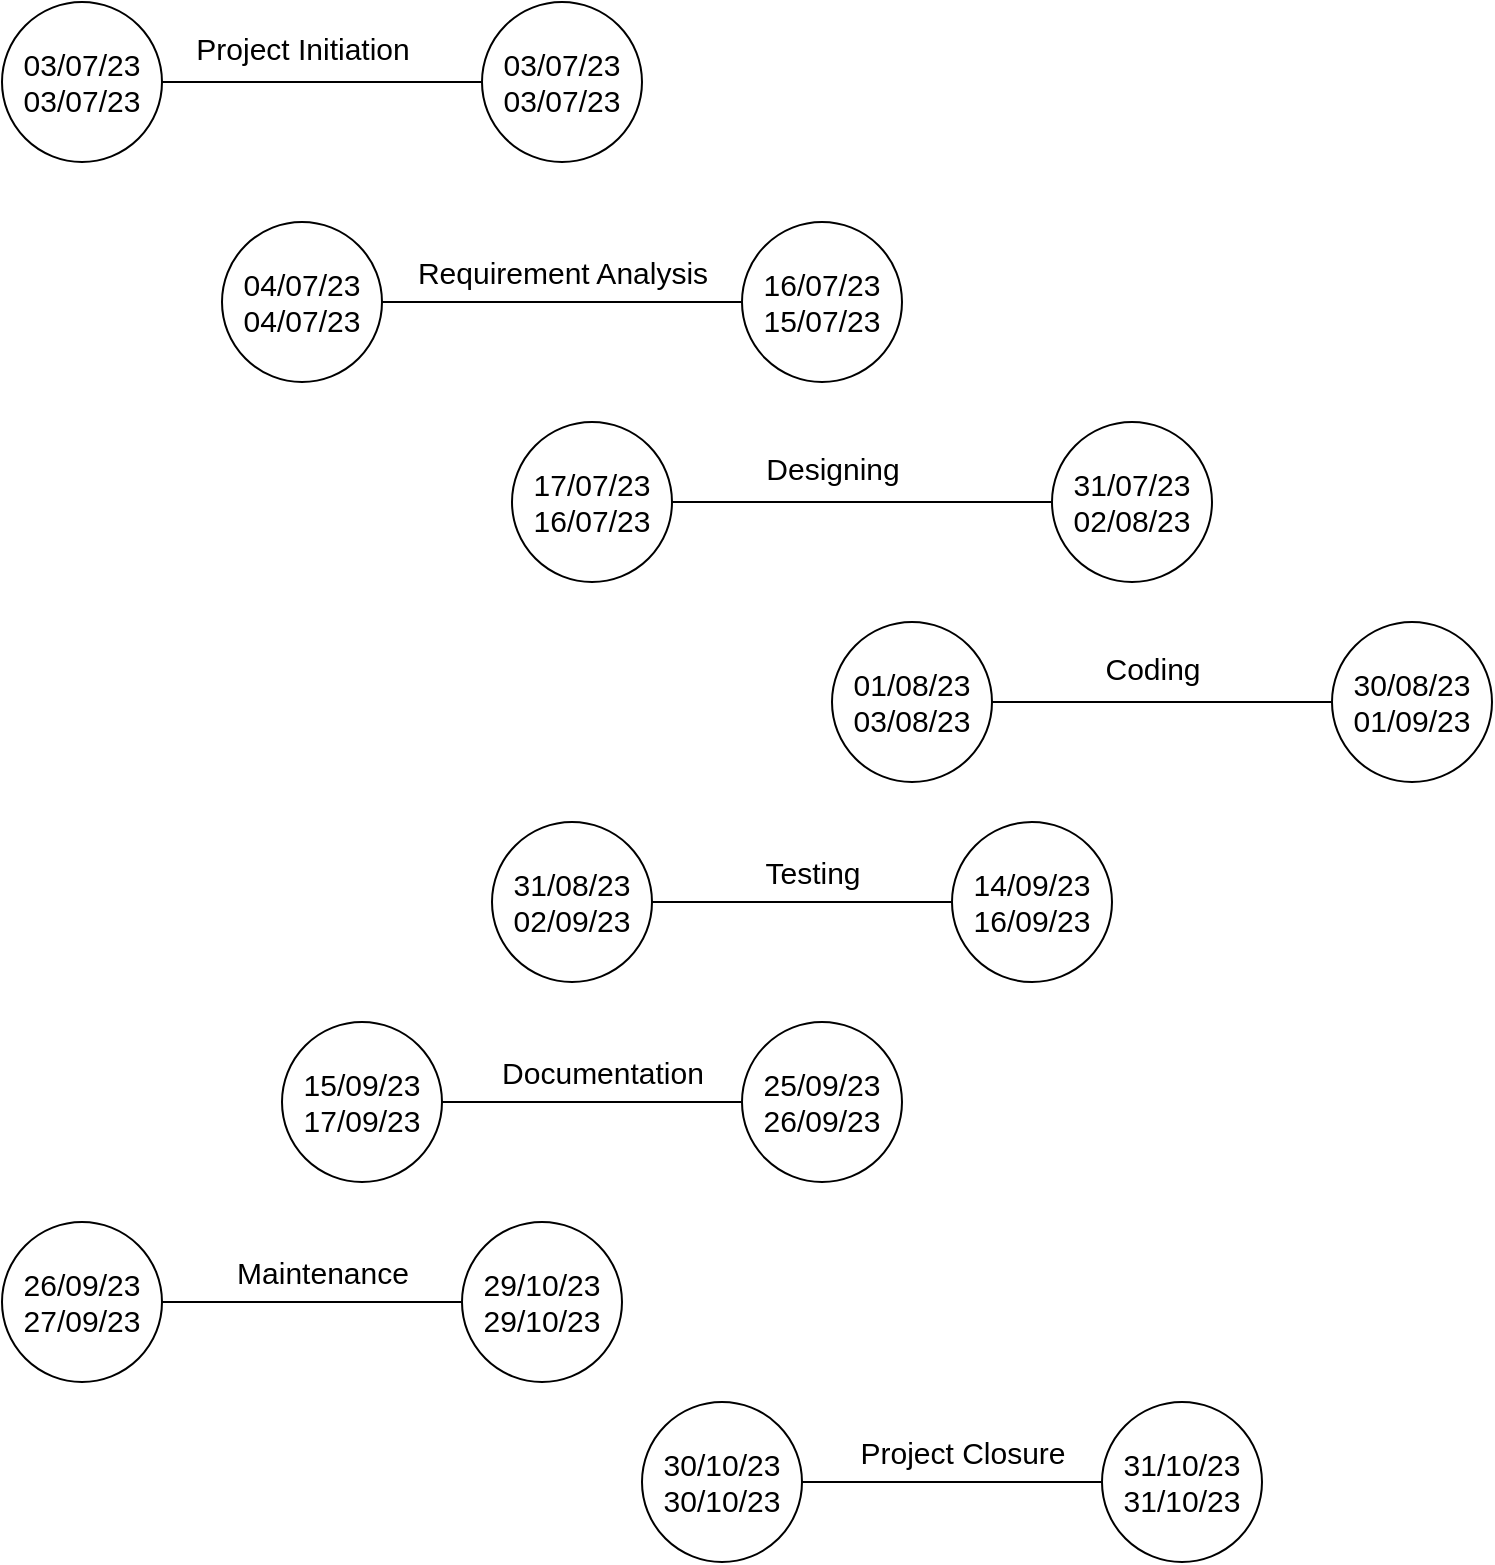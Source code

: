 <mxfile version="22.0.4" type="device">
  <diagram name="Page-1" id="Xt1Z6AxJajSEo_a2TMJG">
    <mxGraphModel dx="1584" dy="656" grid="1" gridSize="10" guides="1" tooltips="1" connect="1" arrows="1" fold="1" page="1" pageScale="1" pageWidth="850" pageHeight="1100" math="0" shadow="0">
      <root>
        <mxCell id="0" />
        <mxCell id="1" parent="0" />
        <mxCell id="FgL4tiW9ZXgM-cEQ66zf-1" value="&lt;font style=&quot;font-size: 15px;&quot;&gt;03/07/23&lt;br&gt;03/07/23&lt;/font&gt;" style="ellipse;whiteSpace=wrap;html=1;aspect=fixed;" vertex="1" parent="1">
          <mxGeometry x="30" y="30" width="80" height="80" as="geometry" />
        </mxCell>
        <mxCell id="FgL4tiW9ZXgM-cEQ66zf-2" value="&lt;font style=&quot;font-size: 15px;&quot;&gt;03/07/23&lt;br&gt;03/07/23&lt;/font&gt;" style="ellipse;whiteSpace=wrap;html=1;aspect=fixed;" vertex="1" parent="1">
          <mxGeometry x="270" y="30" width="80" height="80" as="geometry" />
        </mxCell>
        <mxCell id="FgL4tiW9ZXgM-cEQ66zf-3" value="&lt;font style=&quot;font-size: 15px;&quot;&gt;04/07/23&lt;br&gt;04/07/23&lt;/font&gt;" style="ellipse;whiteSpace=wrap;html=1;aspect=fixed;" vertex="1" parent="1">
          <mxGeometry x="140" y="140" width="80" height="80" as="geometry" />
        </mxCell>
        <mxCell id="FgL4tiW9ZXgM-cEQ66zf-4" value="&lt;font style=&quot;font-size: 15px;&quot;&gt;16/07/23&lt;br&gt;15/07/23&lt;/font&gt;" style="ellipse;whiteSpace=wrap;html=1;aspect=fixed;" vertex="1" parent="1">
          <mxGeometry x="400" y="140" width="80" height="80" as="geometry" />
        </mxCell>
        <mxCell id="FgL4tiW9ZXgM-cEQ66zf-5" value="&lt;font style=&quot;font-size: 15px;&quot;&gt;17/07/23&lt;br&gt;16/07/23&lt;/font&gt;" style="ellipse;whiteSpace=wrap;html=1;aspect=fixed;" vertex="1" parent="1">
          <mxGeometry x="285" y="240" width="80" height="80" as="geometry" />
        </mxCell>
        <mxCell id="FgL4tiW9ZXgM-cEQ66zf-6" value="&lt;font style=&quot;font-size: 15px;&quot;&gt;31/07/23&lt;br&gt;02/08/23&lt;/font&gt;" style="ellipse;whiteSpace=wrap;html=1;aspect=fixed;" vertex="1" parent="1">
          <mxGeometry x="555" y="240" width="80" height="80" as="geometry" />
        </mxCell>
        <mxCell id="FgL4tiW9ZXgM-cEQ66zf-7" value="&lt;font style=&quot;font-size: 15px;&quot;&gt;01/08/23&lt;br&gt;03/08/23&lt;/font&gt;" style="ellipse;whiteSpace=wrap;html=1;aspect=fixed;" vertex="1" parent="1">
          <mxGeometry x="445" y="340" width="80" height="80" as="geometry" />
        </mxCell>
        <mxCell id="FgL4tiW9ZXgM-cEQ66zf-8" value="&lt;font style=&quot;font-size: 15px;&quot;&gt;30/08/23&lt;br&gt;01/09/23&lt;/font&gt;" style="ellipse;whiteSpace=wrap;html=1;aspect=fixed;" vertex="1" parent="1">
          <mxGeometry x="695" y="340" width="80" height="80" as="geometry" />
        </mxCell>
        <mxCell id="FgL4tiW9ZXgM-cEQ66zf-9" value="" style="endArrow=none;html=1;rounded=0;entryX=0;entryY=0.5;entryDx=0;entryDy=0;exitX=1;exitY=0.5;exitDx=0;exitDy=0;" edge="1" parent="1" source="FgL4tiW9ZXgM-cEQ66zf-1" target="FgL4tiW9ZXgM-cEQ66zf-2">
          <mxGeometry width="50" height="50" relative="1" as="geometry">
            <mxPoint x="190" y="270" as="sourcePoint" />
            <mxPoint x="240" y="220" as="targetPoint" />
          </mxGeometry>
        </mxCell>
        <mxCell id="FgL4tiW9ZXgM-cEQ66zf-10" value="&lt;font style=&quot;font-size: 15px;&quot;&gt;Project Initiation&lt;/font&gt;" style="text;html=1;align=center;verticalAlign=middle;resizable=0;points=[];autosize=1;strokeColor=none;fillColor=none;" vertex="1" parent="1">
          <mxGeometry x="115" y="38" width="130" height="30" as="geometry" />
        </mxCell>
        <mxCell id="FgL4tiW9ZXgM-cEQ66zf-11" value="" style="endArrow=none;html=1;rounded=0;entryX=0;entryY=0.5;entryDx=0;entryDy=0;exitX=1;exitY=0.5;exitDx=0;exitDy=0;" edge="1" parent="1" source="FgL4tiW9ZXgM-cEQ66zf-3" target="FgL4tiW9ZXgM-cEQ66zf-4">
          <mxGeometry width="50" height="50" relative="1" as="geometry">
            <mxPoint x="240" y="260" as="sourcePoint" />
            <mxPoint x="290" y="210" as="targetPoint" />
          </mxGeometry>
        </mxCell>
        <mxCell id="FgL4tiW9ZXgM-cEQ66zf-12" value="&lt;font style=&quot;font-size: 15px;&quot;&gt;Requirement Analysis&lt;/font&gt;" style="text;html=1;align=center;verticalAlign=middle;resizable=0;points=[];autosize=1;strokeColor=none;fillColor=none;" vertex="1" parent="1">
          <mxGeometry x="225" y="150" width="170" height="30" as="geometry" />
        </mxCell>
        <mxCell id="FgL4tiW9ZXgM-cEQ66zf-13" value="" style="endArrow=none;html=1;rounded=0;entryX=0;entryY=0.5;entryDx=0;entryDy=0;exitX=1;exitY=0.5;exitDx=0;exitDy=0;" edge="1" parent="1" source="FgL4tiW9ZXgM-cEQ66zf-5" target="FgL4tiW9ZXgM-cEQ66zf-6">
          <mxGeometry width="50" height="50" relative="1" as="geometry">
            <mxPoint x="315" y="240" as="sourcePoint" />
            <mxPoint x="365" y="190" as="targetPoint" />
          </mxGeometry>
        </mxCell>
        <mxCell id="FgL4tiW9ZXgM-cEQ66zf-14" value="&lt;font style=&quot;font-size: 15px;&quot;&gt;Designing&lt;/font&gt;" style="text;html=1;align=center;verticalAlign=middle;resizable=0;points=[];autosize=1;strokeColor=none;fillColor=none;" vertex="1" parent="1">
          <mxGeometry x="400" y="248" width="90" height="30" as="geometry" />
        </mxCell>
        <mxCell id="FgL4tiW9ZXgM-cEQ66zf-15" value="" style="endArrow=none;html=1;rounded=0;exitX=1;exitY=0.5;exitDx=0;exitDy=0;entryX=0;entryY=0.5;entryDx=0;entryDy=0;" edge="1" parent="1" source="FgL4tiW9ZXgM-cEQ66zf-7" target="FgL4tiW9ZXgM-cEQ66zf-8">
          <mxGeometry width="50" height="50" relative="1" as="geometry">
            <mxPoint x="560" y="410" as="sourcePoint" />
            <mxPoint x="685" y="380" as="targetPoint" />
          </mxGeometry>
        </mxCell>
        <mxCell id="FgL4tiW9ZXgM-cEQ66zf-16" value="&lt;font style=&quot;font-size: 15px;&quot;&gt;Coding&lt;/font&gt;" style="text;html=1;align=center;verticalAlign=middle;resizable=0;points=[];autosize=1;strokeColor=none;fillColor=none;" vertex="1" parent="1">
          <mxGeometry x="570" y="348" width="70" height="30" as="geometry" />
        </mxCell>
        <mxCell id="FgL4tiW9ZXgM-cEQ66zf-17" value="&lt;font style=&quot;font-size: 15px;&quot;&gt;31/08/23&lt;br&gt;02/09/23&lt;/font&gt;" style="ellipse;whiteSpace=wrap;html=1;aspect=fixed;" vertex="1" parent="1">
          <mxGeometry x="275" y="440" width="80" height="80" as="geometry" />
        </mxCell>
        <mxCell id="FgL4tiW9ZXgM-cEQ66zf-18" value="&lt;font style=&quot;font-size: 15px;&quot;&gt;14/09/23&lt;br&gt;16/09/23&lt;/font&gt;" style="ellipse;whiteSpace=wrap;html=1;aspect=fixed;" vertex="1" parent="1">
          <mxGeometry x="505" y="440" width="80" height="80" as="geometry" />
        </mxCell>
        <mxCell id="FgL4tiW9ZXgM-cEQ66zf-19" value="" style="endArrow=none;html=1;rounded=0;exitX=1;exitY=0.5;exitDx=0;exitDy=0;entryX=0;entryY=0.5;entryDx=0;entryDy=0;" edge="1" parent="1" source="FgL4tiW9ZXgM-cEQ66zf-17" target="FgL4tiW9ZXgM-cEQ66zf-18">
          <mxGeometry width="50" height="50" relative="1" as="geometry">
            <mxPoint x="555" y="410" as="sourcePoint" />
            <mxPoint x="605" y="360" as="targetPoint" />
          </mxGeometry>
        </mxCell>
        <mxCell id="FgL4tiW9ZXgM-cEQ66zf-20" value="&lt;font style=&quot;font-size: 15px;&quot;&gt;Testing&lt;/font&gt;" style="text;html=1;align=center;verticalAlign=middle;resizable=0;points=[];autosize=1;strokeColor=none;fillColor=none;" vertex="1" parent="1">
          <mxGeometry x="400" y="450" width="70" height="30" as="geometry" />
        </mxCell>
        <mxCell id="FgL4tiW9ZXgM-cEQ66zf-21" value="&lt;font style=&quot;font-size: 15px;&quot;&gt;15/09/23&lt;br&gt;17/09/23&lt;/font&gt;" style="ellipse;whiteSpace=wrap;html=1;aspect=fixed;" vertex="1" parent="1">
          <mxGeometry x="170" y="540" width="80" height="80" as="geometry" />
        </mxCell>
        <mxCell id="FgL4tiW9ZXgM-cEQ66zf-22" value="&lt;font style=&quot;font-size: 15px;&quot;&gt;25/09/23&lt;br&gt;26/09/23&lt;/font&gt;" style="ellipse;whiteSpace=wrap;html=1;aspect=fixed;" vertex="1" parent="1">
          <mxGeometry x="400" y="540" width="80" height="80" as="geometry" />
        </mxCell>
        <mxCell id="FgL4tiW9ZXgM-cEQ66zf-23" value="" style="endArrow=none;html=1;rounded=0;exitX=1;exitY=0.5;exitDx=0;exitDy=0;entryX=0;entryY=0.5;entryDx=0;entryDy=0;" edge="1" parent="1" source="FgL4tiW9ZXgM-cEQ66zf-21" target="FgL4tiW9ZXgM-cEQ66zf-22">
          <mxGeometry width="50" height="50" relative="1" as="geometry">
            <mxPoint x="450" y="510" as="sourcePoint" />
            <mxPoint x="500" y="460" as="targetPoint" />
          </mxGeometry>
        </mxCell>
        <mxCell id="FgL4tiW9ZXgM-cEQ66zf-24" value="&lt;font style=&quot;font-size: 15px;&quot;&gt;Documentation&lt;/font&gt;" style="text;html=1;align=center;verticalAlign=middle;resizable=0;points=[];autosize=1;strokeColor=none;fillColor=none;" vertex="1" parent="1">
          <mxGeometry x="270" y="550" width="120" height="30" as="geometry" />
        </mxCell>
        <mxCell id="FgL4tiW9ZXgM-cEQ66zf-29" value="&lt;font style=&quot;font-size: 15px;&quot;&gt;26/09/23&lt;br&gt;27/09/23&lt;/font&gt;" style="ellipse;whiteSpace=wrap;html=1;aspect=fixed;" vertex="1" parent="1">
          <mxGeometry x="30" y="640" width="80" height="80" as="geometry" />
        </mxCell>
        <mxCell id="FgL4tiW9ZXgM-cEQ66zf-30" value="&lt;font style=&quot;font-size: 15px;&quot;&gt;29/10/23&lt;br&gt;29/10/23&lt;/font&gt;" style="ellipse;whiteSpace=wrap;html=1;aspect=fixed;" vertex="1" parent="1">
          <mxGeometry x="260" y="640" width="80" height="80" as="geometry" />
        </mxCell>
        <mxCell id="FgL4tiW9ZXgM-cEQ66zf-31" value="" style="endArrow=none;html=1;rounded=0;exitX=1;exitY=0.5;exitDx=0;exitDy=0;entryX=0;entryY=0.5;entryDx=0;entryDy=0;" edge="1" parent="1" source="FgL4tiW9ZXgM-cEQ66zf-29" target="FgL4tiW9ZXgM-cEQ66zf-30">
          <mxGeometry width="50" height="50" relative="1" as="geometry">
            <mxPoint x="310" y="610" as="sourcePoint" />
            <mxPoint x="360" y="560" as="targetPoint" />
          </mxGeometry>
        </mxCell>
        <mxCell id="FgL4tiW9ZXgM-cEQ66zf-32" value="&lt;font style=&quot;font-size: 15px;&quot;&gt;Maintenance&lt;/font&gt;" style="text;html=1;align=center;verticalAlign=middle;resizable=0;points=[];autosize=1;strokeColor=none;fillColor=none;" vertex="1" parent="1">
          <mxGeometry x="135" y="650" width="110" height="30" as="geometry" />
        </mxCell>
        <mxCell id="FgL4tiW9ZXgM-cEQ66zf-33" value="&lt;font style=&quot;font-size: 15px;&quot;&gt;30/10/23&lt;br&gt;30/10/23&lt;/font&gt;" style="ellipse;whiteSpace=wrap;html=1;aspect=fixed;" vertex="1" parent="1">
          <mxGeometry x="350" y="730" width="80" height="80" as="geometry" />
        </mxCell>
        <mxCell id="FgL4tiW9ZXgM-cEQ66zf-34" value="&lt;font style=&quot;font-size: 15px;&quot;&gt;31/10/23&lt;br&gt;31/10/23&lt;/font&gt;" style="ellipse;whiteSpace=wrap;html=1;aspect=fixed;" vertex="1" parent="1">
          <mxGeometry x="580" y="730" width="80" height="80" as="geometry" />
        </mxCell>
        <mxCell id="FgL4tiW9ZXgM-cEQ66zf-35" value="" style="endArrow=none;html=1;rounded=0;exitX=1;exitY=0.5;exitDx=0;exitDy=0;entryX=0;entryY=0.5;entryDx=0;entryDy=0;" edge="1" parent="1" source="FgL4tiW9ZXgM-cEQ66zf-33" target="FgL4tiW9ZXgM-cEQ66zf-34">
          <mxGeometry width="50" height="50" relative="1" as="geometry">
            <mxPoint x="630" y="700" as="sourcePoint" />
            <mxPoint x="680" y="650" as="targetPoint" />
          </mxGeometry>
        </mxCell>
        <mxCell id="FgL4tiW9ZXgM-cEQ66zf-36" value="&lt;font style=&quot;font-size: 15px;&quot;&gt;Project Closure&lt;/font&gt;" style="text;html=1;align=center;verticalAlign=middle;resizable=0;points=[];autosize=1;strokeColor=none;fillColor=none;" vertex="1" parent="1">
          <mxGeometry x="445" y="740" width="130" height="30" as="geometry" />
        </mxCell>
      </root>
    </mxGraphModel>
  </diagram>
</mxfile>
